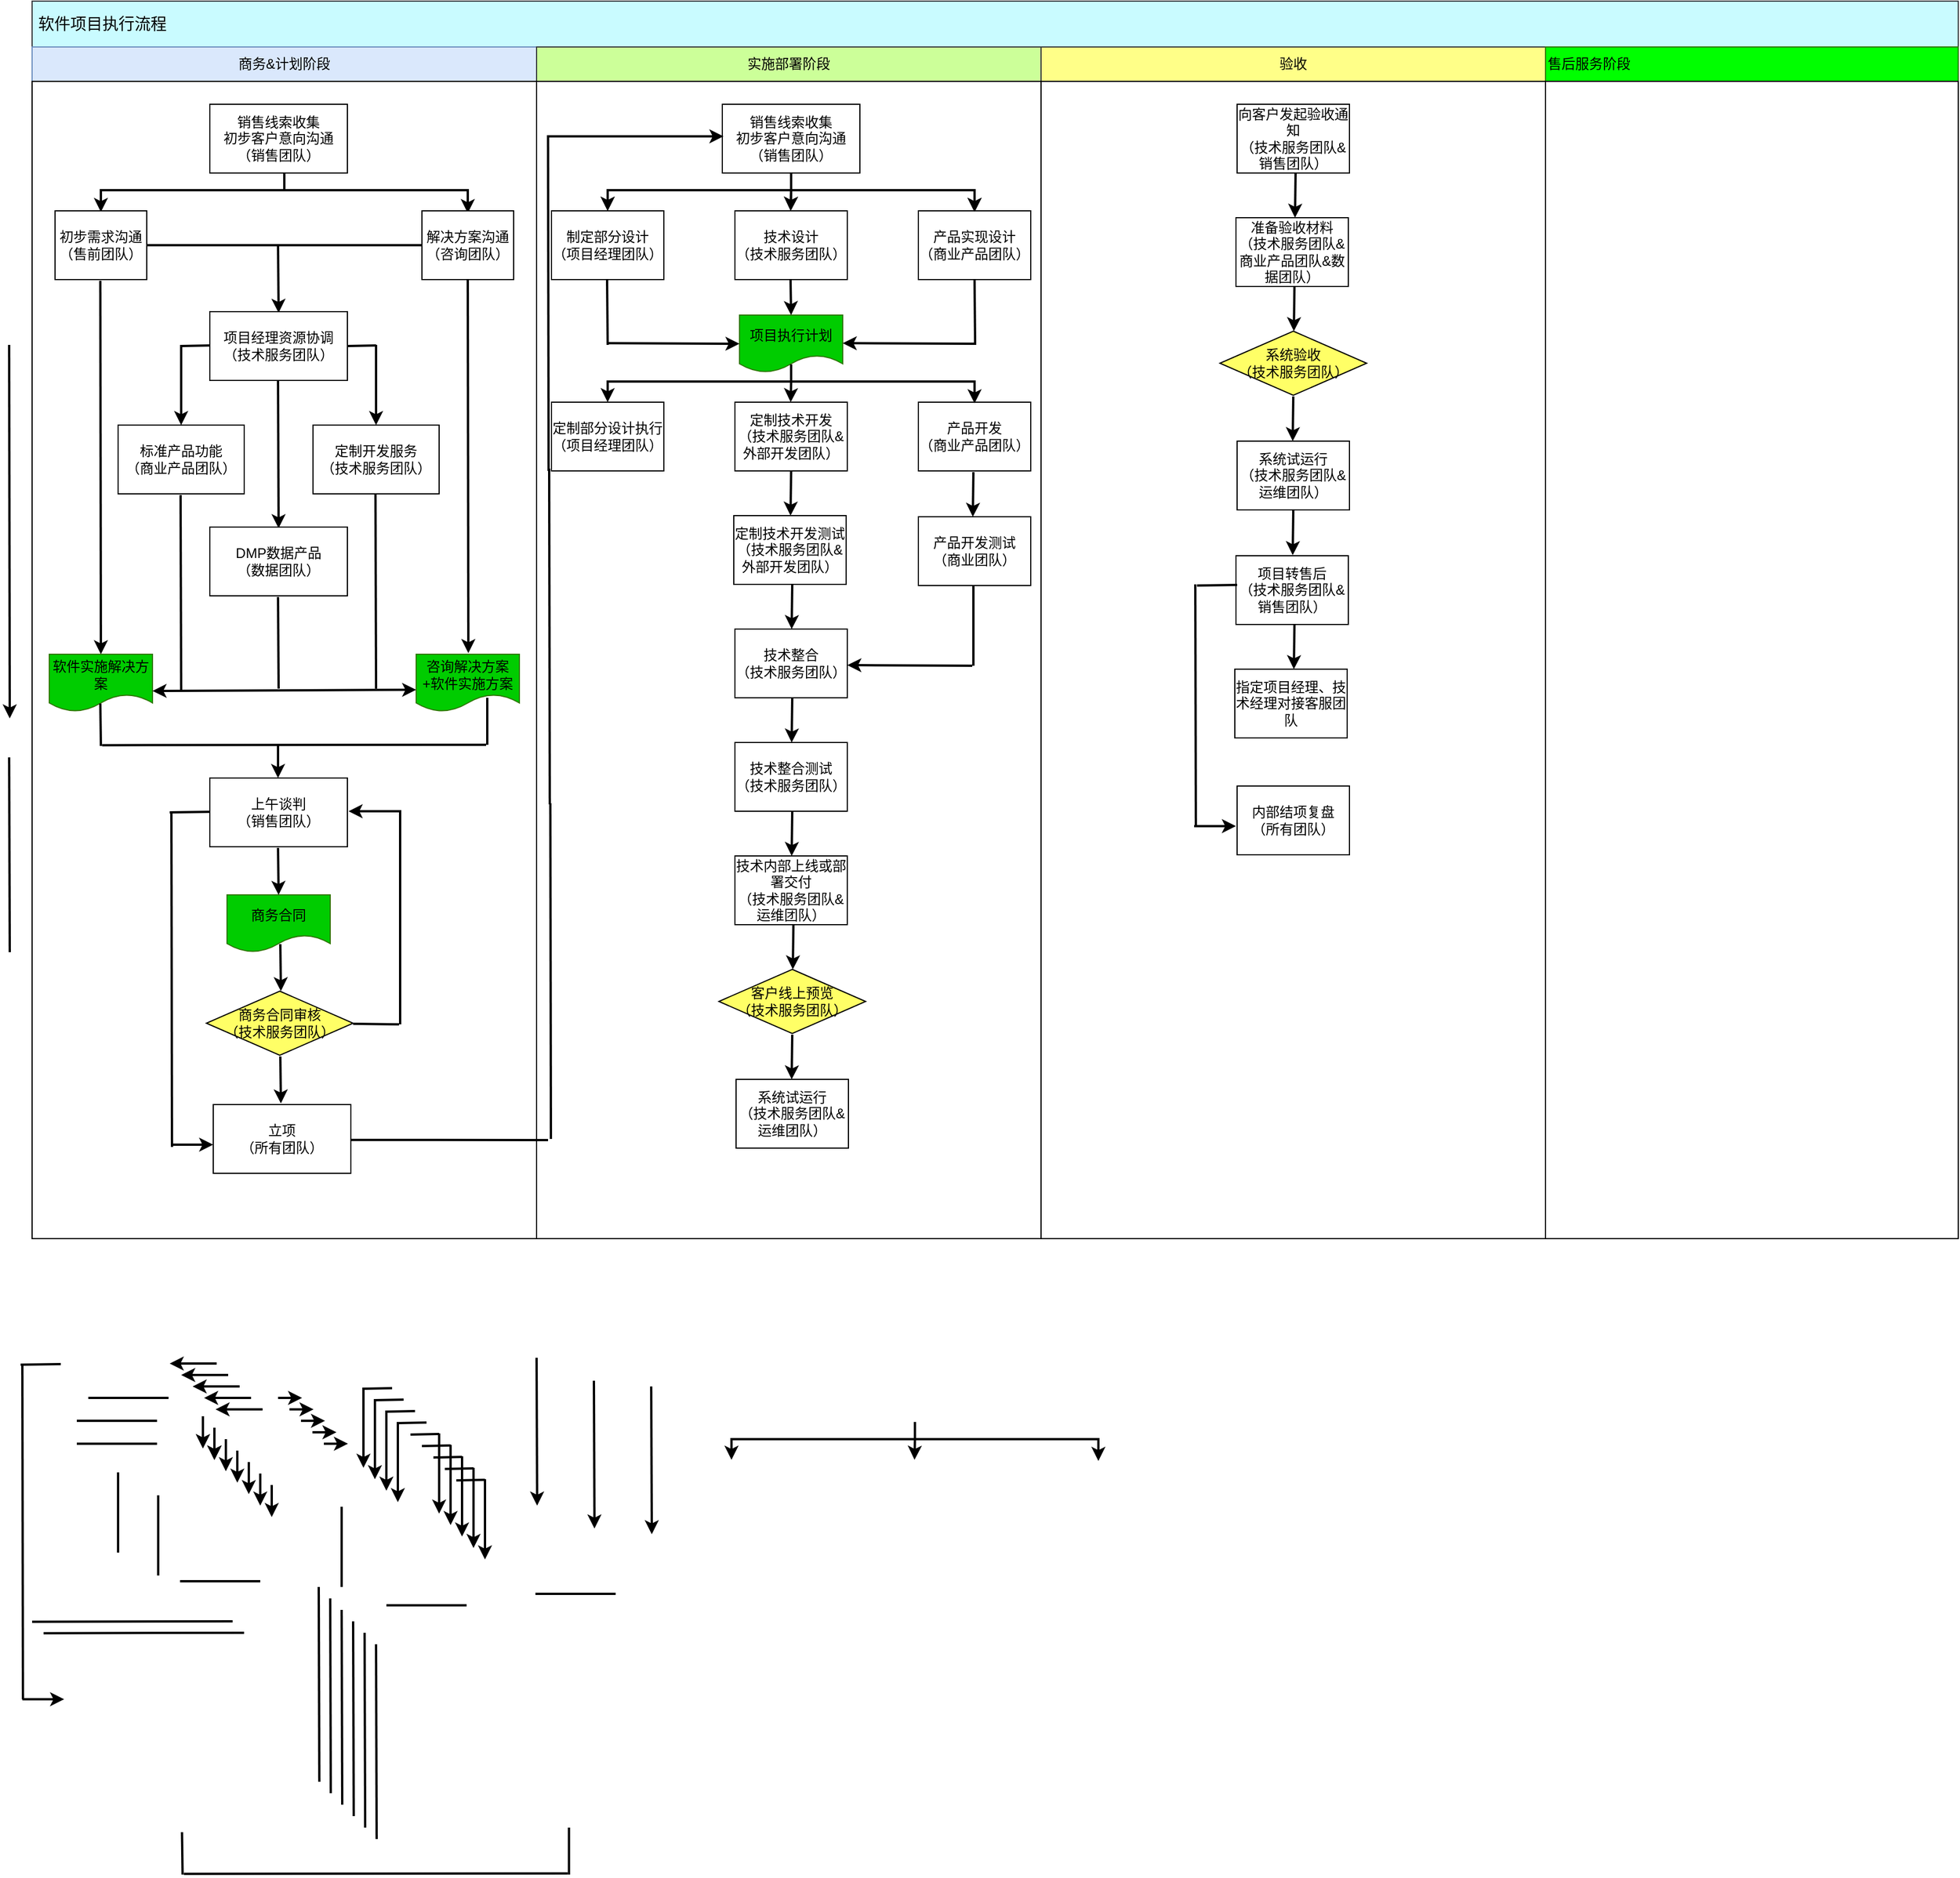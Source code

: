 <mxfile version="13.10.1" type="github">
  <diagram id="prtHgNgQTEPvFCAcTncT" name="Page-1">
    <mxGraphModel dx="767" dy="689" grid="1" gridSize="10" guides="1" tooltips="1" connect="1" arrows="1" fold="1" page="1" pageScale="1" pageWidth="827" pageHeight="1169" math="0" shadow="0">
      <root>
        <mxCell id="0" />
        <mxCell id="1" parent="0" />
        <mxCell id="oCY2eJbqUOLNiPiCaD8f-7" value="&amp;nbsp;&lt;font style=&quot;font-size: 14px&quot;&gt;软件项目执行流程&lt;/font&gt;" style="rounded=0;whiteSpace=wrap;html=1;strokeColor=#36393d;fillColor=#C9FBFF;align=left;" vertex="1" parent="1">
          <mxGeometry x="40" y="80" width="1680" height="40" as="geometry" />
        </mxCell>
        <mxCell id="oCY2eJbqUOLNiPiCaD8f-9" value="商务&amp;amp;计划阶段" style="rounded=0;whiteSpace=wrap;html=1;fillColor=#dae8fc;align=center;strokeColor=#6c8ebf;" vertex="1" parent="1">
          <mxGeometry x="40" y="120" width="440" height="30" as="geometry" />
        </mxCell>
        <mxCell id="oCY2eJbqUOLNiPiCaD8f-10" value="实施部署阶段" style="rounded=0;whiteSpace=wrap;html=1;align=center;strokeColor=#36393d;fillColor=#CCFF99;" vertex="1" parent="1">
          <mxGeometry x="480" y="120" width="440" height="30" as="geometry" />
        </mxCell>
        <mxCell id="oCY2eJbqUOLNiPiCaD8f-11" value="验收" style="rounded=0;whiteSpace=wrap;html=1;fillColor=#ffff88;align=center;strokeColor=#36393d;" vertex="1" parent="1">
          <mxGeometry x="920" y="120" width="440" height="30" as="geometry" />
        </mxCell>
        <mxCell id="oCY2eJbqUOLNiPiCaD8f-13" value="&lt;font color=&quot;#000000&quot;&gt;售后服务阶段&lt;/font&gt;" style="rounded=0;whiteSpace=wrap;html=1;align=left;strokeColor=#2D7600;fontColor=#ffffff;fillColor=#00FF00;" vertex="1" parent="1">
          <mxGeometry x="1360" y="120" width="360" height="30" as="geometry" />
        </mxCell>
        <mxCell id="oCY2eJbqUOLNiPiCaD8f-14" value="" style="rounded=0;whiteSpace=wrap;html=1;align=left;fillColor=#FFFFFF;" vertex="1" parent="1">
          <mxGeometry x="40" y="150" width="440" height="1010" as="geometry" />
        </mxCell>
        <mxCell id="oCY2eJbqUOLNiPiCaD8f-15" value="" style="rounded=0;whiteSpace=wrap;html=1;fillColor=#FFFFFF;align=left;" vertex="1" parent="1">
          <mxGeometry x="480" y="150" width="440" height="1010" as="geometry" />
        </mxCell>
        <mxCell id="oCY2eJbqUOLNiPiCaD8f-16" value="" style="rounded=0;whiteSpace=wrap;html=1;fillColor=#FFFFFF;align=left;" vertex="1" parent="1">
          <mxGeometry x="920" y="150" width="440" height="1010" as="geometry" />
        </mxCell>
        <mxCell id="oCY2eJbqUOLNiPiCaD8f-17" value="" style="rounded=0;whiteSpace=wrap;html=1;fillColor=#FFFFFF;align=left;" vertex="1" parent="1">
          <mxGeometry x="1360" y="150" width="360" height="1010" as="geometry" />
        </mxCell>
        <mxCell id="oCY2eJbqUOLNiPiCaD8f-18" value="销售线索收集&lt;br&gt;初步客户意向沟通&lt;br&gt;（销售团队）" style="rounded=0;whiteSpace=wrap;html=1;fillColor=#FFFFFF;align=center;" vertex="1" parent="1">
          <mxGeometry x="195" y="170" width="120" height="60" as="geometry" />
        </mxCell>
        <mxCell id="oCY2eJbqUOLNiPiCaD8f-21" value="" style="strokeWidth=2;html=1;shape=mxgraph.flowchart.annotation_2;align=left;labelPosition=right;pointerEvents=1;fillColor=#FFFFFF;direction=south;" vertex="1" parent="1">
          <mxGeometry x="100" y="230" width="320" height="30" as="geometry" />
        </mxCell>
        <mxCell id="oCY2eJbqUOLNiPiCaD8f-27" value="" style="endArrow=classic;html=1;endSize=6;strokeWidth=2;" edge="1" parent="1">
          <mxGeometry width="50" height="50" relative="1" as="geometry">
            <mxPoint x="100" y="244" as="sourcePoint" />
            <mxPoint x="100" y="264" as="targetPoint" />
          </mxGeometry>
        </mxCell>
        <mxCell id="oCY2eJbqUOLNiPiCaD8f-29" value="" style="endArrow=classic;html=1;endSize=6;strokeWidth=2;" edge="1" parent="1">
          <mxGeometry width="50" height="50" relative="1" as="geometry">
            <mxPoint x="420" y="246" as="sourcePoint" />
            <mxPoint x="420" y="265" as="targetPoint" />
          </mxGeometry>
        </mxCell>
        <mxCell id="oCY2eJbqUOLNiPiCaD8f-30" value="" style="endArrow=classic;html=1;endSize=6;strokeWidth=2;" edge="1" parent="1">
          <mxGeometry width="50" height="50" relative="1" as="geometry">
            <mxPoint x="254.5" y="292" as="sourcePoint" />
            <mxPoint x="255" y="352" as="targetPoint" />
          </mxGeometry>
        </mxCell>
        <mxCell id="oCY2eJbqUOLNiPiCaD8f-31" value="" style="endArrow=classic;html=1;endSize=6;strokeWidth=2;" edge="1" parent="1">
          <mxGeometry width="50" height="50" relative="1" as="geometry">
            <mxPoint x="189" y="1315" as="sourcePoint" />
            <mxPoint x="189" y="1343" as="targetPoint" />
          </mxGeometry>
        </mxCell>
        <mxCell id="oCY2eJbqUOLNiPiCaD8f-32" value="" style="endArrow=classic;html=1;endSize=6;strokeWidth=2;" edge="1" parent="1">
          <mxGeometry width="50" height="50" relative="1" as="geometry">
            <mxPoint x="199" y="1335" as="sourcePoint" />
            <mxPoint x="199" y="1353" as="targetPoint" />
          </mxGeometry>
        </mxCell>
        <mxCell id="oCY2eJbqUOLNiPiCaD8f-33" value="初步需求沟通&lt;br&gt;（售前团队）" style="rounded=0;whiteSpace=wrap;html=1;fillColor=#FFFFFF;align=center;" vertex="1" parent="1">
          <mxGeometry x="60" y="263" width="80" height="60" as="geometry" />
        </mxCell>
        <mxCell id="oCY2eJbqUOLNiPiCaD8f-39" value="解决方案沟通&lt;br&gt;（咨询团队）" style="rounded=0;whiteSpace=wrap;html=1;fillColor=#FFFFFF;align=center;" vertex="1" parent="1">
          <mxGeometry x="380" y="263" width="80" height="60" as="geometry" />
        </mxCell>
        <mxCell id="oCY2eJbqUOLNiPiCaD8f-41" value="" style="endArrow=none;html=1;strokeWidth=2;entryX=0;entryY=0.5;entryDx=0;entryDy=0;exitX=1;exitY=0.5;exitDx=0;exitDy=0;" edge="1" parent="1" source="oCY2eJbqUOLNiPiCaD8f-33" target="oCY2eJbqUOLNiPiCaD8f-39">
          <mxGeometry width="50" height="50" relative="1" as="geometry">
            <mxPoint x="180" y="290" as="sourcePoint" />
            <mxPoint x="237.98" y="291.01" as="targetPoint" />
          </mxGeometry>
        </mxCell>
        <mxCell id="oCY2eJbqUOLNiPiCaD8f-42" value="" style="endArrow=classic;html=1;endSize=6;strokeWidth=2;" edge="1" parent="1">
          <mxGeometry width="50" height="50" relative="1" as="geometry">
            <mxPoint x="189" y="1315" as="sourcePoint" />
            <mxPoint x="189" y="1343" as="targetPoint" />
          </mxGeometry>
        </mxCell>
        <mxCell id="oCY2eJbqUOLNiPiCaD8f-43" value="" style="endArrow=classic;html=1;endSize=6;strokeWidth=2;" edge="1" parent="1">
          <mxGeometry width="50" height="50" relative="1" as="geometry">
            <mxPoint x="170" y="380" as="sourcePoint" />
            <mxPoint x="170" y="450" as="targetPoint" />
          </mxGeometry>
        </mxCell>
        <mxCell id="oCY2eJbqUOLNiPiCaD8f-44" value="项目经理资源协调&lt;br&gt;（技术服务团队）" style="rounded=0;whiteSpace=wrap;html=1;fillColor=#FFFFFF;align=center;" vertex="1" parent="1">
          <mxGeometry x="195" y="351" width="120" height="60" as="geometry" />
        </mxCell>
        <mxCell id="oCY2eJbqUOLNiPiCaD8f-46" value="" style="endArrow=classic;html=1;endSize=6;strokeWidth=2;" edge="1" parent="1">
          <mxGeometry width="50" height="50" relative="1" as="geometry">
            <mxPoint x="199" y="1325" as="sourcePoint" />
            <mxPoint x="199" y="1353" as="targetPoint" />
          </mxGeometry>
        </mxCell>
        <mxCell id="oCY2eJbqUOLNiPiCaD8f-47" value="" style="endArrow=classic;html=1;endSize=6;strokeWidth=2;" edge="1" parent="1">
          <mxGeometry width="50" height="50" relative="1" as="geometry">
            <mxPoint x="209" y="1335" as="sourcePoint" />
            <mxPoint x="209" y="1363" as="targetPoint" />
          </mxGeometry>
        </mxCell>
        <mxCell id="oCY2eJbqUOLNiPiCaD8f-48" value="" style="endArrow=classic;html=1;endSize=6;strokeWidth=2;" edge="1" parent="1">
          <mxGeometry width="50" height="50" relative="1" as="geometry">
            <mxPoint x="219" y="1345" as="sourcePoint" />
            <mxPoint x="219" y="1373" as="targetPoint" />
          </mxGeometry>
        </mxCell>
        <mxCell id="oCY2eJbqUOLNiPiCaD8f-49" value="" style="endArrow=classic;html=1;endSize=6;strokeWidth=2;" edge="1" parent="1">
          <mxGeometry width="50" height="50" relative="1" as="geometry">
            <mxPoint x="229" y="1355" as="sourcePoint" />
            <mxPoint x="229" y="1383" as="targetPoint" />
          </mxGeometry>
        </mxCell>
        <mxCell id="oCY2eJbqUOLNiPiCaD8f-50" value="" style="endArrow=classic;html=1;endSize=6;strokeWidth=2;" edge="1" parent="1">
          <mxGeometry width="50" height="50" relative="1" as="geometry">
            <mxPoint x="239" y="1365" as="sourcePoint" />
            <mxPoint x="239" y="1393" as="targetPoint" />
          </mxGeometry>
        </mxCell>
        <mxCell id="oCY2eJbqUOLNiPiCaD8f-51" value="" style="endArrow=classic;html=1;endSize=6;strokeWidth=2;" edge="1" parent="1">
          <mxGeometry width="50" height="50" relative="1" as="geometry">
            <mxPoint x="249" y="1375" as="sourcePoint" />
            <mxPoint x="249" y="1403" as="targetPoint" />
          </mxGeometry>
        </mxCell>
        <mxCell id="oCY2eJbqUOLNiPiCaD8f-53" value="" style="endArrow=none;html=1;strokeWidth=2;" edge="1" parent="1">
          <mxGeometry width="50" height="50" relative="1" as="geometry">
            <mxPoint x="170" y="381" as="sourcePoint" />
            <mxPoint x="195" y="380.5" as="targetPoint" />
          </mxGeometry>
        </mxCell>
        <mxCell id="oCY2eJbqUOLNiPiCaD8f-54" value="" style="endArrow=none;html=1;strokeWidth=2;" edge="1" parent="1">
          <mxGeometry width="50" height="50" relative="1" as="geometry">
            <mxPoint x="79" y="1319" as="sourcePoint" />
            <mxPoint x="149" y="1319" as="targetPoint" />
          </mxGeometry>
        </mxCell>
        <mxCell id="oCY2eJbqUOLNiPiCaD8f-56" value="" style="endArrow=none;html=1;strokeWidth=2;" edge="1" parent="1">
          <mxGeometry width="50" height="50" relative="1" as="geometry">
            <mxPoint x="479" y="1470" as="sourcePoint" />
            <mxPoint x="549" y="1470" as="targetPoint" />
          </mxGeometry>
        </mxCell>
        <mxCell id="oCY2eJbqUOLNiPiCaD8f-57" value="" style="endArrow=none;html=1;strokeWidth=2;" edge="1" parent="1">
          <mxGeometry width="50" height="50" relative="1" as="geometry">
            <mxPoint x="349" y="1480" as="sourcePoint" />
            <mxPoint x="419" y="1480" as="targetPoint" />
          </mxGeometry>
        </mxCell>
        <mxCell id="oCY2eJbqUOLNiPiCaD8f-58" value="" style="endArrow=none;html=1;strokeWidth=2;" edge="1" parent="1">
          <mxGeometry width="50" height="50" relative="1" as="geometry">
            <mxPoint x="169" y="1459" as="sourcePoint" />
            <mxPoint x="239" y="1459" as="targetPoint" />
          </mxGeometry>
        </mxCell>
        <mxCell id="oCY2eJbqUOLNiPiCaD8f-62" value="" style="endArrow=none;html=1;strokeWidth=2;" edge="1" parent="1">
          <mxGeometry width="50" height="50" relative="1" as="geometry">
            <mxPoint x="150" y="1454" as="sourcePoint" />
            <mxPoint x="150" y="1384" as="targetPoint" />
          </mxGeometry>
        </mxCell>
        <mxCell id="oCY2eJbqUOLNiPiCaD8f-63" value="" style="endArrow=none;html=1;strokeWidth=2;" edge="1" parent="1">
          <mxGeometry width="50" height="50" relative="1" as="geometry">
            <mxPoint x="79" y="1339" as="sourcePoint" />
            <mxPoint x="149" y="1339" as="targetPoint" />
          </mxGeometry>
        </mxCell>
        <mxCell id="oCY2eJbqUOLNiPiCaD8f-65" value="" style="endArrow=classic;html=1;endSize=6;strokeWidth=2;" edge="1" parent="1">
          <mxGeometry width="50" height="50" relative="1" as="geometry">
            <mxPoint x="199" y="1325" as="sourcePoint" />
            <mxPoint x="199" y="1353" as="targetPoint" />
          </mxGeometry>
        </mxCell>
        <mxCell id="oCY2eJbqUOLNiPiCaD8f-66" value="" style="endArrow=classic;html=1;endSize=6;strokeWidth=2;" edge="1" parent="1">
          <mxGeometry width="50" height="50" relative="1" as="geometry">
            <mxPoint x="329" y="1290" as="sourcePoint" />
            <mxPoint x="329" y="1360" as="targetPoint" />
          </mxGeometry>
        </mxCell>
        <mxCell id="oCY2eJbqUOLNiPiCaD8f-67" value="" style="endArrow=none;html=1;strokeWidth=2;" edge="1" parent="1">
          <mxGeometry width="50" height="50" relative="1" as="geometry">
            <mxPoint x="329" y="1291" as="sourcePoint" />
            <mxPoint x="354" y="1290.5" as="targetPoint" />
          </mxGeometry>
        </mxCell>
        <mxCell id="oCY2eJbqUOLNiPiCaD8f-76" value="" style="endArrow=classic;html=1;endSize=6;strokeWidth=2;" edge="1" parent="1">
          <mxGeometry width="50" height="50" relative="1" as="geometry">
            <mxPoint x="339" y="1300" as="sourcePoint" />
            <mxPoint x="339" y="1370" as="targetPoint" />
          </mxGeometry>
        </mxCell>
        <mxCell id="oCY2eJbqUOLNiPiCaD8f-77" value="" style="endArrow=none;html=1;strokeWidth=2;" edge="1" parent="1">
          <mxGeometry width="50" height="50" relative="1" as="geometry">
            <mxPoint x="339" y="1301" as="sourcePoint" />
            <mxPoint x="364" y="1300.5" as="targetPoint" />
          </mxGeometry>
        </mxCell>
        <mxCell id="oCY2eJbqUOLNiPiCaD8f-78" value="" style="endArrow=classic;html=1;endSize=6;strokeWidth=2;" edge="1" parent="1">
          <mxGeometry width="50" height="50" relative="1" as="geometry">
            <mxPoint x="349" y="1310" as="sourcePoint" />
            <mxPoint x="349" y="1380" as="targetPoint" />
          </mxGeometry>
        </mxCell>
        <mxCell id="oCY2eJbqUOLNiPiCaD8f-79" value="" style="endArrow=none;html=1;strokeWidth=2;" edge="1" parent="1">
          <mxGeometry width="50" height="50" relative="1" as="geometry">
            <mxPoint x="349" y="1311" as="sourcePoint" />
            <mxPoint x="374" y="1310.5" as="targetPoint" />
          </mxGeometry>
        </mxCell>
        <mxCell id="oCY2eJbqUOLNiPiCaD8f-80" value="" style="endArrow=classic;html=1;endSize=6;strokeWidth=2;" edge="1" parent="1">
          <mxGeometry width="50" height="50" relative="1" as="geometry">
            <mxPoint x="359" y="1320" as="sourcePoint" />
            <mxPoint x="359" y="1390" as="targetPoint" />
          </mxGeometry>
        </mxCell>
        <mxCell id="oCY2eJbqUOLNiPiCaD8f-81" value="" style="endArrow=none;html=1;strokeWidth=2;" edge="1" parent="1">
          <mxGeometry width="50" height="50" relative="1" as="geometry">
            <mxPoint x="359" y="1321" as="sourcePoint" />
            <mxPoint x="384" y="1320.5" as="targetPoint" />
          </mxGeometry>
        </mxCell>
        <mxCell id="oCY2eJbqUOLNiPiCaD8f-82" value="" style="endArrow=classic;html=1;endSize=6;strokeWidth=2;" edge="1" parent="1">
          <mxGeometry width="50" height="50" relative="1" as="geometry">
            <mxPoint x="395" y="1330" as="sourcePoint" />
            <mxPoint x="395" y="1400" as="targetPoint" />
          </mxGeometry>
        </mxCell>
        <mxCell id="oCY2eJbqUOLNiPiCaD8f-83" value="" style="endArrow=none;html=1;strokeWidth=2;" edge="1" parent="1">
          <mxGeometry width="50" height="50" relative="1" as="geometry">
            <mxPoint x="370" y="1331" as="sourcePoint" />
            <mxPoint x="395" y="1330.5" as="targetPoint" />
          </mxGeometry>
        </mxCell>
        <mxCell id="oCY2eJbqUOLNiPiCaD8f-84" value="" style="endArrow=classic;html=1;endSize=6;strokeWidth=2;" edge="1" parent="1">
          <mxGeometry width="50" height="50" relative="1" as="geometry">
            <mxPoint x="405" y="1340" as="sourcePoint" />
            <mxPoint x="405" y="1410" as="targetPoint" />
          </mxGeometry>
        </mxCell>
        <mxCell id="oCY2eJbqUOLNiPiCaD8f-85" value="" style="endArrow=none;html=1;strokeWidth=2;" edge="1" parent="1">
          <mxGeometry width="50" height="50" relative="1" as="geometry">
            <mxPoint x="380" y="1341" as="sourcePoint" />
            <mxPoint x="405" y="1340.5" as="targetPoint" />
          </mxGeometry>
        </mxCell>
        <mxCell id="oCY2eJbqUOLNiPiCaD8f-86" value="" style="endArrow=classic;html=1;endSize=6;strokeWidth=2;" edge="1" parent="1">
          <mxGeometry width="50" height="50" relative="1" as="geometry">
            <mxPoint x="415" y="1350" as="sourcePoint" />
            <mxPoint x="415" y="1420" as="targetPoint" />
          </mxGeometry>
        </mxCell>
        <mxCell id="oCY2eJbqUOLNiPiCaD8f-87" value="" style="endArrow=none;html=1;strokeWidth=2;" edge="1" parent="1">
          <mxGeometry width="50" height="50" relative="1" as="geometry">
            <mxPoint x="390" y="1351" as="sourcePoint" />
            <mxPoint x="415" y="1350.5" as="targetPoint" />
          </mxGeometry>
        </mxCell>
        <mxCell id="oCY2eJbqUOLNiPiCaD8f-88" value="" style="endArrow=classic;html=1;endSize=6;strokeWidth=2;" edge="1" parent="1">
          <mxGeometry width="50" height="50" relative="1" as="geometry">
            <mxPoint x="425" y="1360" as="sourcePoint" />
            <mxPoint x="425" y="1430" as="targetPoint" />
          </mxGeometry>
        </mxCell>
        <mxCell id="oCY2eJbqUOLNiPiCaD8f-89" value="" style="endArrow=none;html=1;strokeWidth=2;" edge="1" parent="1">
          <mxGeometry width="50" height="50" relative="1" as="geometry">
            <mxPoint x="400" y="1361" as="sourcePoint" />
            <mxPoint x="425" y="1360.5" as="targetPoint" />
          </mxGeometry>
        </mxCell>
        <mxCell id="oCY2eJbqUOLNiPiCaD8f-90" value="" style="endArrow=classic;html=1;endSize=6;strokeWidth=2;" edge="1" parent="1">
          <mxGeometry width="50" height="50" relative="1" as="geometry">
            <mxPoint x="435" y="1370" as="sourcePoint" />
            <mxPoint x="435" y="1440" as="targetPoint" />
          </mxGeometry>
        </mxCell>
        <mxCell id="oCY2eJbqUOLNiPiCaD8f-91" value="" style="endArrow=none;html=1;strokeWidth=2;" edge="1" parent="1">
          <mxGeometry width="50" height="50" relative="1" as="geometry">
            <mxPoint x="410" y="1371" as="sourcePoint" />
            <mxPoint x="435" y="1370.5" as="targetPoint" />
          </mxGeometry>
        </mxCell>
        <mxCell id="oCY2eJbqUOLNiPiCaD8f-92" value="" style="endArrow=classic;html=1;endSize=6;strokeWidth=2;" edge="1" parent="1">
          <mxGeometry width="50" height="50" relative="1" as="geometry">
            <mxPoint x="340" y="380" as="sourcePoint" />
            <mxPoint x="340" y="450" as="targetPoint" />
          </mxGeometry>
        </mxCell>
        <mxCell id="oCY2eJbqUOLNiPiCaD8f-93" value="" style="endArrow=none;html=1;strokeWidth=2;" edge="1" parent="1">
          <mxGeometry width="50" height="50" relative="1" as="geometry">
            <mxPoint x="315" y="381" as="sourcePoint" />
            <mxPoint x="340" y="380.5" as="targetPoint" />
          </mxGeometry>
        </mxCell>
        <mxCell id="oCY2eJbqUOLNiPiCaD8f-94" value="标准产品功能&lt;br&gt;（商业产品团队）" style="rounded=0;whiteSpace=wrap;html=1;fillColor=#FFFFFF;align=center;" vertex="1" parent="1">
          <mxGeometry x="115" y="450" width="110" height="60" as="geometry" />
        </mxCell>
        <mxCell id="oCY2eJbqUOLNiPiCaD8f-95" value="定制开发服务&lt;br&gt;（技术服务团队）" style="rounded=0;whiteSpace=wrap;html=1;fillColor=#FFFFFF;align=center;" vertex="1" parent="1">
          <mxGeometry x="285" y="450" width="110" height="60" as="geometry" />
        </mxCell>
        <mxCell id="oCY2eJbqUOLNiPiCaD8f-96" value="" style="endArrow=classic;html=1;endSize=6;strokeWidth=2;" edge="1" parent="1">
          <mxGeometry width="50" height="50" relative="1" as="geometry">
            <mxPoint x="254.5" y="411" as="sourcePoint" />
            <mxPoint x="255" y="540" as="targetPoint" />
          </mxGeometry>
        </mxCell>
        <mxCell id="oCY2eJbqUOLNiPiCaD8f-97" value="DMP数据产品&lt;br&gt;（数据团队）" style="rounded=0;whiteSpace=wrap;html=1;fillColor=#FFFFFF;align=center;" vertex="1" parent="1">
          <mxGeometry x="195" y="539" width="120" height="60" as="geometry" />
        </mxCell>
        <mxCell id="oCY2eJbqUOLNiPiCaD8f-98" value="" style="endArrow=classic;html=1;endSize=6;strokeWidth=2;" edge="1" parent="1">
          <mxGeometry width="50" height="50" relative="1" as="geometry">
            <mxPoint x="480" y="1264" as="sourcePoint" />
            <mxPoint x="480.5" y="1393" as="targetPoint" />
          </mxGeometry>
        </mxCell>
        <mxCell id="oCY2eJbqUOLNiPiCaD8f-99" value="" style="endArrow=classic;html=1;endSize=6;strokeWidth=2;" edge="1" parent="1">
          <mxGeometry width="50" height="50" relative="1" as="geometry">
            <mxPoint x="99.5" y="324" as="sourcePoint" />
            <mxPoint x="100" y="650" as="targetPoint" />
          </mxGeometry>
        </mxCell>
        <mxCell id="oCY2eJbqUOLNiPiCaD8f-100" value="" style="endArrow=classic;html=1;endSize=6;strokeWidth=2;" edge="1" parent="1">
          <mxGeometry width="50" height="50" relative="1" as="geometry">
            <mxPoint x="580" y="1289" as="sourcePoint" />
            <mxPoint x="580.5" y="1418" as="targetPoint" />
          </mxGeometry>
        </mxCell>
        <mxCell id="oCY2eJbqUOLNiPiCaD8f-101" value="" style="endArrow=classic;html=1;endSize=6;strokeWidth=2;" edge="1" parent="1">
          <mxGeometry width="50" height="50" relative="1" as="geometry">
            <mxPoint x="530" y="1284" as="sourcePoint" />
            <mxPoint x="530.5" y="1413" as="targetPoint" />
          </mxGeometry>
        </mxCell>
        <mxCell id="oCY2eJbqUOLNiPiCaD8f-102" value="" style="endArrow=classic;html=1;endSize=6;strokeWidth=2;" edge="1" parent="1">
          <mxGeometry width="50" height="50" relative="1" as="geometry">
            <mxPoint x="420" y="323" as="sourcePoint" />
            <mxPoint x="420.5" y="649" as="targetPoint" />
          </mxGeometry>
        </mxCell>
        <mxCell id="oCY2eJbqUOLNiPiCaD8f-103" value="" style="endArrow=classic;html=1;endSize=6;strokeWidth=2;" edge="1" parent="1">
          <mxGeometry width="50" height="50" relative="1" as="geometry">
            <mxPoint x="20" y="380" as="sourcePoint" />
            <mxPoint x="20.5" y="706" as="targetPoint" />
          </mxGeometry>
        </mxCell>
        <mxCell id="oCY2eJbqUOLNiPiCaD8f-104" value="" style="endArrow=none;html=1;strokeWidth=2;" edge="1" parent="1">
          <mxGeometry width="50" height="50" relative="1" as="geometry">
            <mxPoint x="89" y="1299" as="sourcePoint" />
            <mxPoint x="159" y="1299" as="targetPoint" />
          </mxGeometry>
        </mxCell>
        <mxCell id="oCY2eJbqUOLNiPiCaD8f-105" value="" style="endArrow=none;html=1;strokeWidth=2;" edge="1" parent="1">
          <mxGeometry width="50" height="50" relative="1" as="geometry">
            <mxPoint x="115" y="1434" as="sourcePoint" />
            <mxPoint x="115" y="1364" as="targetPoint" />
          </mxGeometry>
        </mxCell>
        <mxCell id="oCY2eJbqUOLNiPiCaD8f-106" value="" style="endArrow=none;html=1;strokeWidth=2;" edge="1" parent="1">
          <mxGeometry width="50" height="50" relative="1" as="geometry">
            <mxPoint x="170" y="681" as="sourcePoint" />
            <mxPoint x="169.5" y="511" as="targetPoint" />
          </mxGeometry>
        </mxCell>
        <mxCell id="oCY2eJbqUOLNiPiCaD8f-107" value="" style="endArrow=none;html=1;strokeWidth=2;" edge="1" parent="1">
          <mxGeometry width="50" height="50" relative="1" as="geometry">
            <mxPoint x="310" y="1464" as="sourcePoint" />
            <mxPoint x="310" y="1394" as="targetPoint" />
          </mxGeometry>
        </mxCell>
        <mxCell id="oCY2eJbqUOLNiPiCaD8f-109" value="" style="endArrow=none;html=1;strokeWidth=2;" edge="1" parent="1">
          <mxGeometry width="50" height="50" relative="1" as="geometry">
            <mxPoint x="290.5" y="1634" as="sourcePoint" />
            <mxPoint x="290" y="1464" as="targetPoint" />
          </mxGeometry>
        </mxCell>
        <mxCell id="oCY2eJbqUOLNiPiCaD8f-110" value="" style="endArrow=none;html=1;strokeWidth=2;" edge="1" parent="1">
          <mxGeometry width="50" height="50" relative="1" as="geometry">
            <mxPoint x="340" y="680" as="sourcePoint" />
            <mxPoint x="339.5" y="510" as="targetPoint" />
          </mxGeometry>
        </mxCell>
        <mxCell id="oCY2eJbqUOLNiPiCaD8f-111" value="" style="endArrow=none;html=1;strokeWidth=2;" edge="1" parent="1">
          <mxGeometry width="50" height="50" relative="1" as="geometry">
            <mxPoint x="20.5" y="910" as="sourcePoint" />
            <mxPoint x="20" y="740" as="targetPoint" />
          </mxGeometry>
        </mxCell>
        <mxCell id="oCY2eJbqUOLNiPiCaD8f-112" value="" style="endArrow=none;html=1;strokeWidth=2;" edge="1" parent="1">
          <mxGeometry width="50" height="50" relative="1" as="geometry">
            <mxPoint x="300.5" y="1644" as="sourcePoint" />
            <mxPoint x="300" y="1474" as="targetPoint" />
          </mxGeometry>
        </mxCell>
        <mxCell id="oCY2eJbqUOLNiPiCaD8f-113" value="" style="endArrow=none;html=1;strokeWidth=2;" edge="1" parent="1">
          <mxGeometry width="50" height="50" relative="1" as="geometry">
            <mxPoint x="310.5" y="1654" as="sourcePoint" />
            <mxPoint x="310" y="1484" as="targetPoint" />
          </mxGeometry>
        </mxCell>
        <mxCell id="oCY2eJbqUOLNiPiCaD8f-114" value="" style="endArrow=none;html=1;strokeWidth=2;" edge="1" parent="1">
          <mxGeometry width="50" height="50" relative="1" as="geometry">
            <mxPoint x="320.5" y="1664" as="sourcePoint" />
            <mxPoint x="320" y="1494" as="targetPoint" />
          </mxGeometry>
        </mxCell>
        <mxCell id="oCY2eJbqUOLNiPiCaD8f-115" value="" style="endArrow=none;html=1;strokeWidth=2;" edge="1" parent="1">
          <mxGeometry width="50" height="50" relative="1" as="geometry">
            <mxPoint x="330.5" y="1674" as="sourcePoint" />
            <mxPoint x="330" y="1504" as="targetPoint" />
          </mxGeometry>
        </mxCell>
        <mxCell id="oCY2eJbqUOLNiPiCaD8f-116" value="" style="endArrow=none;html=1;strokeWidth=2;" edge="1" parent="1">
          <mxGeometry width="50" height="50" relative="1" as="geometry">
            <mxPoint x="340.5" y="1684" as="sourcePoint" />
            <mxPoint x="340" y="1514" as="targetPoint" />
          </mxGeometry>
        </mxCell>
        <mxCell id="oCY2eJbqUOLNiPiCaD8f-117" value="" style="endArrow=none;html=1;strokeWidth=2;" edge="1" parent="1">
          <mxGeometry width="50" height="50" relative="1" as="geometry">
            <mxPoint x="255" y="680" as="sourcePoint" />
            <mxPoint x="254.5" y="600" as="targetPoint" />
          </mxGeometry>
        </mxCell>
        <mxCell id="oCY2eJbqUOLNiPiCaD8f-118" value="&lt;font color=&quot;#000000&quot;&gt;软件实施解决方案&lt;/font&gt;" style="shape=document;whiteSpace=wrap;html=1;boundedLbl=1;align=center;strokeColor=#2D7600;fontColor=#ffffff;fillColor=#00CC00;" vertex="1" parent="1">
          <mxGeometry x="55" y="650" width="90" height="50" as="geometry" />
        </mxCell>
        <mxCell id="oCY2eJbqUOLNiPiCaD8f-119" value="" style="endArrow=classic;startArrow=classic;html=1;strokeWidth=2;entryX=-0.011;entryY=0.64;entryDx=0;entryDy=0;entryPerimeter=0;" edge="1" parent="1">
          <mxGeometry width="50" height="50" relative="1" as="geometry">
            <mxPoint x="145" y="682" as="sourcePoint" />
            <mxPoint x="375.01" y="681" as="targetPoint" />
          </mxGeometry>
        </mxCell>
        <mxCell id="oCY2eJbqUOLNiPiCaD8f-120" value="&lt;font color=&quot;#000000&quot;&gt;咨询解决方案&lt;br&gt;+软件实施方案&lt;br&gt;&lt;/font&gt;" style="shape=document;whiteSpace=wrap;html=1;boundedLbl=1;align=center;strokeColor=#2D7600;fontColor=#ffffff;fillColor=#00CC00;" vertex="1" parent="1">
          <mxGeometry x="375" y="650" width="90" height="50" as="geometry" />
        </mxCell>
        <mxCell id="oCY2eJbqUOLNiPiCaD8f-123" value="" style="endArrow=none;html=1;strokeWidth=2;exitX=0.023;exitY=0.671;exitDx=0;exitDy=0;exitPerimeter=0;" edge="1" parent="1">
          <mxGeometry width="50" height="50" relative="1" as="geometry">
            <mxPoint x="101.12" y="729.35" as="sourcePoint" />
            <mxPoint x="436" y="729" as="targetPoint" />
          </mxGeometry>
        </mxCell>
        <mxCell id="oCY2eJbqUOLNiPiCaD8f-124" value="" style="endArrow=none;html=1;strokeWidth=2;exitX=0.023;exitY=0.671;exitDx=0;exitDy=0;exitPerimeter=0;" edge="1" parent="1">
          <mxGeometry width="50" height="50" relative="1" as="geometry">
            <mxPoint x="40" y="1494.35" as="sourcePoint" />
            <mxPoint x="214.88" y="1494" as="targetPoint" />
          </mxGeometry>
        </mxCell>
        <mxCell id="oCY2eJbqUOLNiPiCaD8f-125" value="" style="endArrow=none;html=1;strokeWidth=2;" edge="1" parent="1">
          <mxGeometry width="50" height="50" relative="1" as="geometry">
            <mxPoint x="100" y="730" as="sourcePoint" />
            <mxPoint x="99.5" y="693" as="targetPoint" />
          </mxGeometry>
        </mxCell>
        <mxCell id="oCY2eJbqUOLNiPiCaD8f-126" value="" style="endArrow=none;html=1;strokeWidth=2;" edge="1" parent="1">
          <mxGeometry width="50" height="50" relative="1" as="geometry">
            <mxPoint x="437" y="729" as="sourcePoint" />
            <mxPoint x="437" y="688" as="targetPoint" />
          </mxGeometry>
        </mxCell>
        <mxCell id="oCY2eJbqUOLNiPiCaD8f-127" value="" style="endArrow=none;html=1;strokeWidth=2;exitX=0.023;exitY=0.671;exitDx=0;exitDy=0;exitPerimeter=0;" edge="1" parent="1">
          <mxGeometry width="50" height="50" relative="1" as="geometry">
            <mxPoint x="172.37" y="1714.35" as="sourcePoint" />
            <mxPoint x="507.25" y="1714" as="targetPoint" />
          </mxGeometry>
        </mxCell>
        <mxCell id="oCY2eJbqUOLNiPiCaD8f-128" value="" style="endArrow=none;html=1;strokeWidth=2;" edge="1" parent="1">
          <mxGeometry width="50" height="50" relative="1" as="geometry">
            <mxPoint x="171.25" y="1715" as="sourcePoint" />
            <mxPoint x="170.75" y="1678" as="targetPoint" />
          </mxGeometry>
        </mxCell>
        <mxCell id="oCY2eJbqUOLNiPiCaD8f-129" value="" style="endArrow=none;html=1;strokeWidth=2;" edge="1" parent="1">
          <mxGeometry width="50" height="50" relative="1" as="geometry">
            <mxPoint x="508.25" y="1715" as="sourcePoint" />
            <mxPoint x="508.25" y="1674" as="targetPoint" />
          </mxGeometry>
        </mxCell>
        <mxCell id="oCY2eJbqUOLNiPiCaD8f-132" value="" style="endArrow=classic;html=1;endSize=6;strokeWidth=2;" edge="1" parent="1">
          <mxGeometry width="50" height="50" relative="1" as="geometry">
            <mxPoint x="254.5" y="730" as="sourcePoint" />
            <mxPoint x="254.5" y="758" as="targetPoint" />
          </mxGeometry>
        </mxCell>
        <mxCell id="oCY2eJbqUOLNiPiCaD8f-133" value="上午谈判&lt;br&gt;（销售团队）" style="rounded=0;whiteSpace=wrap;html=1;fillColor=#FFFFFF;align=center;" vertex="1" parent="1">
          <mxGeometry x="195" y="758" width="120" height="60" as="geometry" />
        </mxCell>
        <mxCell id="oCY2eJbqUOLNiPiCaD8f-134" value="&lt;font color=&quot;#000000&quot;&gt;商务合同&lt;/font&gt;" style="shape=document;whiteSpace=wrap;html=1;boundedLbl=1;align=center;strokeColor=#2D7600;fontColor=#ffffff;fillColor=#00CC00;" vertex="1" parent="1">
          <mxGeometry x="210" y="860" width="90" height="50" as="geometry" />
        </mxCell>
        <mxCell id="oCY2eJbqUOLNiPiCaD8f-135" value="" style="endArrow=classic;html=1;endSize=6;strokeWidth=2;entryX=0.5;entryY=0;entryDx=0;entryDy=0;" edge="1" parent="1" target="oCY2eJbqUOLNiPiCaD8f-134">
          <mxGeometry width="50" height="50" relative="1" as="geometry">
            <mxPoint x="254.5" y="819" as="sourcePoint" />
            <mxPoint x="255" y="850" as="targetPoint" />
          </mxGeometry>
        </mxCell>
        <mxCell id="oCY2eJbqUOLNiPiCaD8f-137" value="商务合同审核&lt;br&gt;（技术服务团队）" style="rhombus;whiteSpace=wrap;html=1;align=center;fillColor=#FFFF66;" vertex="1" parent="1">
          <mxGeometry x="192" y="944" width="128" height="56" as="geometry" />
        </mxCell>
        <mxCell id="oCY2eJbqUOLNiPiCaD8f-138" value="" style="endArrow=classic;html=1;endSize=6;strokeWidth=2;entryX=0.5;entryY=0;entryDx=0;entryDy=0;" edge="1" parent="1">
          <mxGeometry width="50" height="50" relative="1" as="geometry">
            <mxPoint x="256.5" y="903" as="sourcePoint" />
            <mxPoint x="257" y="944" as="targetPoint" />
          </mxGeometry>
        </mxCell>
        <mxCell id="oCY2eJbqUOLNiPiCaD8f-139" value="立项&lt;br&gt;（所有团队）" style="rounded=0;whiteSpace=wrap;html=1;align=center;fillColor=#FFFFFF;" vertex="1" parent="1">
          <mxGeometry x="198" y="1043" width="120" height="60" as="geometry" />
        </mxCell>
        <mxCell id="oCY2eJbqUOLNiPiCaD8f-140" value="" style="endArrow=classic;html=1;endSize=6;strokeWidth=2;entryX=0.5;entryY=0;entryDx=0;entryDy=0;" edge="1" parent="1">
          <mxGeometry width="50" height="50" relative="1" as="geometry">
            <mxPoint x="256.5" y="1001" as="sourcePoint" />
            <mxPoint x="257" y="1042" as="targetPoint" />
          </mxGeometry>
        </mxCell>
        <mxCell id="oCY2eJbqUOLNiPiCaD8f-141" value="" style="endArrow=none;html=1;strokeWidth=2;" edge="1" parent="1">
          <mxGeometry width="50" height="50" relative="1" as="geometry">
            <mxPoint x="160" y="788" as="sourcePoint" />
            <mxPoint x="195" y="787.5" as="targetPoint" />
          </mxGeometry>
        </mxCell>
        <mxCell id="oCY2eJbqUOLNiPiCaD8f-142" value="" style="endArrow=none;html=1;strokeWidth=2;" edge="1" parent="1">
          <mxGeometry width="50" height="50" relative="1" as="geometry">
            <mxPoint x="162" y="1080" as="sourcePoint" />
            <mxPoint x="161.5" y="787" as="targetPoint" />
          </mxGeometry>
        </mxCell>
        <mxCell id="oCY2eJbqUOLNiPiCaD8f-143" value="" style="endArrow=classic;html=1;endSize=6;strokeWidth=2;entryX=-0.017;entryY=0.617;entryDx=0;entryDy=0;entryPerimeter=0;" edge="1" parent="1">
          <mxGeometry width="50" height="50" relative="1" as="geometry">
            <mxPoint x="161.5" y="1078" as="sourcePoint" />
            <mxPoint x="197.96" y="1078.02" as="targetPoint" />
          </mxGeometry>
        </mxCell>
        <mxCell id="oCY2eJbqUOLNiPiCaD8f-144" value="" style="endArrow=classic;html=1;endSize=6;strokeWidth=2;" edge="1" parent="1">
          <mxGeometry width="50" height="50" relative="1" as="geometry">
            <mxPoint x="360" y="787" as="sourcePoint" />
            <mxPoint x="316" y="787" as="targetPoint" />
          </mxGeometry>
        </mxCell>
        <mxCell id="oCY2eJbqUOLNiPiCaD8f-148" value="" style="endArrow=classic;html=1;endSize=6;strokeWidth=2;" edge="1" parent="1">
          <mxGeometry width="50" height="50" relative="1" as="geometry">
            <mxPoint x="254.5" y="1299" as="sourcePoint" />
            <mxPoint x="275.5" y="1299" as="targetPoint" />
          </mxGeometry>
        </mxCell>
        <mxCell id="oCY2eJbqUOLNiPiCaD8f-149" value="" style="endArrow=classic;html=1;endSize=6;strokeWidth=2;" edge="1" parent="1">
          <mxGeometry width="50" height="50" relative="1" as="geometry">
            <mxPoint x="264.5" y="1309" as="sourcePoint" />
            <mxPoint x="285.5" y="1309" as="targetPoint" />
          </mxGeometry>
        </mxCell>
        <mxCell id="oCY2eJbqUOLNiPiCaD8f-150" value="" style="endArrow=classic;html=1;endSize=6;strokeWidth=2;" edge="1" parent="1">
          <mxGeometry width="50" height="50" relative="1" as="geometry">
            <mxPoint x="274.5" y="1319" as="sourcePoint" />
            <mxPoint x="295.5" y="1319" as="targetPoint" />
          </mxGeometry>
        </mxCell>
        <mxCell id="oCY2eJbqUOLNiPiCaD8f-151" value="" style="endArrow=classic;html=1;endSize=6;strokeWidth=2;" edge="1" parent="1">
          <mxGeometry width="50" height="50" relative="1" as="geometry">
            <mxPoint x="284.5" y="1329" as="sourcePoint" />
            <mxPoint x="305.5" y="1329" as="targetPoint" />
          </mxGeometry>
        </mxCell>
        <mxCell id="oCY2eJbqUOLNiPiCaD8f-152" value="" style="endArrow=classic;html=1;endSize=6;strokeWidth=2;" edge="1" parent="1">
          <mxGeometry width="50" height="50" relative="1" as="geometry">
            <mxPoint x="294.5" y="1339" as="sourcePoint" />
            <mxPoint x="315.5" y="1339" as="targetPoint" />
          </mxGeometry>
        </mxCell>
        <mxCell id="oCY2eJbqUOLNiPiCaD8f-153" value="" style="endArrow=none;html=1;strokeWidth=2;" edge="1" parent="1">
          <mxGeometry width="50" height="50" relative="1" as="geometry">
            <mxPoint x="30" y="1270" as="sourcePoint" />
            <mxPoint x="65" y="1269.5" as="targetPoint" />
          </mxGeometry>
        </mxCell>
        <mxCell id="oCY2eJbqUOLNiPiCaD8f-154" value="" style="endArrow=none;html=1;strokeWidth=2;" edge="1" parent="1">
          <mxGeometry width="50" height="50" relative="1" as="geometry">
            <mxPoint x="32" y="1562" as="sourcePoint" />
            <mxPoint x="31.5" y="1269" as="targetPoint" />
          </mxGeometry>
        </mxCell>
        <mxCell id="oCY2eJbqUOLNiPiCaD8f-155" value="" style="endArrow=classic;html=1;endSize=6;strokeWidth=2;entryX=-0.017;entryY=0.617;entryDx=0;entryDy=0;entryPerimeter=0;" edge="1" parent="1">
          <mxGeometry width="50" height="50" relative="1" as="geometry">
            <mxPoint x="31.5" y="1562" as="sourcePoint" />
            <mxPoint x="67.96" y="1562.02" as="targetPoint" />
          </mxGeometry>
        </mxCell>
        <mxCell id="oCY2eJbqUOLNiPiCaD8f-156" value="" style="endArrow=none;html=1;strokeWidth=2;" edge="1" parent="1">
          <mxGeometry width="50" height="50" relative="1" as="geometry">
            <mxPoint x="320" y="972.5" as="sourcePoint" />
            <mxPoint x="360" y="973" as="targetPoint" />
          </mxGeometry>
        </mxCell>
        <mxCell id="oCY2eJbqUOLNiPiCaD8f-157" value="" style="endArrow=none;html=1;strokeWidth=2;" edge="1" parent="1">
          <mxGeometry width="50" height="50" relative="1" as="geometry">
            <mxPoint x="361" y="973" as="sourcePoint" />
            <mxPoint x="361" y="786" as="targetPoint" />
          </mxGeometry>
        </mxCell>
        <mxCell id="oCY2eJbqUOLNiPiCaD8f-158" value="" style="endArrow=classic;html=1;endSize=6;strokeWidth=2;" edge="1" parent="1">
          <mxGeometry width="50" height="50" relative="1" as="geometry">
            <mxPoint x="199" y="1325" as="sourcePoint" />
            <mxPoint x="199" y="1353" as="targetPoint" />
          </mxGeometry>
        </mxCell>
        <mxCell id="oCY2eJbqUOLNiPiCaD8f-159" value="" style="endArrow=classic;html=1;endSize=6;strokeWidth=2;" edge="1" parent="1">
          <mxGeometry width="50" height="50" relative="1" as="geometry">
            <mxPoint x="201" y="1269" as="sourcePoint" />
            <mxPoint x="160" y="1269" as="targetPoint" />
          </mxGeometry>
        </mxCell>
        <mxCell id="oCY2eJbqUOLNiPiCaD8f-161" value="" style="endArrow=classic;html=1;endSize=6;strokeWidth=2;" edge="1" parent="1">
          <mxGeometry width="50" height="50" relative="1" as="geometry">
            <mxPoint x="211" y="1279" as="sourcePoint" />
            <mxPoint x="170" y="1279" as="targetPoint" />
          </mxGeometry>
        </mxCell>
        <mxCell id="oCY2eJbqUOLNiPiCaD8f-162" value="" style="endArrow=classic;html=1;endSize=6;strokeWidth=2;" edge="1" parent="1">
          <mxGeometry width="50" height="50" relative="1" as="geometry">
            <mxPoint x="221" y="1289" as="sourcePoint" />
            <mxPoint x="180" y="1289" as="targetPoint" />
          </mxGeometry>
        </mxCell>
        <mxCell id="oCY2eJbqUOLNiPiCaD8f-163" value="" style="endArrow=classic;html=1;endSize=6;strokeWidth=2;" edge="1" parent="1">
          <mxGeometry width="50" height="50" relative="1" as="geometry">
            <mxPoint x="231" y="1299" as="sourcePoint" />
            <mxPoint x="190" y="1299" as="targetPoint" />
          </mxGeometry>
        </mxCell>
        <mxCell id="oCY2eJbqUOLNiPiCaD8f-164" value="" style="endArrow=classic;html=1;endSize=6;strokeWidth=2;" edge="1" parent="1">
          <mxGeometry width="50" height="50" relative="1" as="geometry">
            <mxPoint x="241" y="1309" as="sourcePoint" />
            <mxPoint x="200" y="1309" as="targetPoint" />
          </mxGeometry>
        </mxCell>
        <mxCell id="oCY2eJbqUOLNiPiCaD8f-166" value="销售线索收集&lt;br&gt;初步客户意向沟通&lt;br&gt;（销售团队）" style="rounded=0;whiteSpace=wrap;html=1;fillColor=#FFFFFF;align=center;" vertex="1" parent="1">
          <mxGeometry x="642" y="170" width="120" height="60" as="geometry" />
        </mxCell>
        <mxCell id="oCY2eJbqUOLNiPiCaD8f-167" value="" style="strokeWidth=2;html=1;shape=mxgraph.flowchart.annotation_2;align=left;labelPosition=right;pointerEvents=1;fillColor=#FFFFFF;direction=south;" vertex="1" parent="1">
          <mxGeometry x="542" y="230" width="320" height="30" as="geometry" />
        </mxCell>
        <mxCell id="oCY2eJbqUOLNiPiCaD8f-168" value="制定部分设计&lt;br&gt;（项目经理团队）" style="rounded=0;whiteSpace=wrap;html=1;fillColor=#FFFFFF;align=center;" vertex="1" parent="1">
          <mxGeometry x="493" y="263" width="98" height="60" as="geometry" />
        </mxCell>
        <mxCell id="oCY2eJbqUOLNiPiCaD8f-171" value="" style="endArrow=classic;html=1;endSize=6;strokeWidth=2;" edge="1" parent="1">
          <mxGeometry width="50" height="50" relative="1" as="geometry">
            <mxPoint x="542" y="250" as="sourcePoint" />
            <mxPoint x="542" y="263" as="targetPoint" />
          </mxGeometry>
        </mxCell>
        <mxCell id="oCY2eJbqUOLNiPiCaD8f-173" value="" style="endArrow=classic;html=1;endSize=6;strokeWidth=2;" edge="1" parent="1">
          <mxGeometry width="50" height="50" relative="1" as="geometry">
            <mxPoint x="862" y="251" as="sourcePoint" />
            <mxPoint x="862" y="264" as="targetPoint" />
          </mxGeometry>
        </mxCell>
        <mxCell id="oCY2eJbqUOLNiPiCaD8f-175" value="" style="endArrow=classic;html=1;endSize=6;strokeWidth=2;" edge="1" parent="1">
          <mxGeometry width="50" height="50" relative="1" as="geometry">
            <mxPoint x="702" y="245" as="sourcePoint" />
            <mxPoint x="701.64" y="263.01" as="targetPoint" />
            <Array as="points" />
          </mxGeometry>
        </mxCell>
        <mxCell id="oCY2eJbqUOLNiPiCaD8f-179" value="" style="strokeWidth=2;html=1;shape=mxgraph.flowchart.annotation_2;align=left;labelPosition=right;pointerEvents=1;fillColor=#FFFFFF;direction=south;" vertex="1" parent="1">
          <mxGeometry x="650" y="1320" width="320" height="30" as="geometry" />
        </mxCell>
        <mxCell id="oCY2eJbqUOLNiPiCaD8f-180" value="" style="endArrow=classic;html=1;endSize=6;strokeWidth=2;" edge="1" parent="1">
          <mxGeometry width="50" height="50" relative="1" as="geometry">
            <mxPoint x="650" y="1340" as="sourcePoint" />
            <mxPoint x="650" y="1353" as="targetPoint" />
          </mxGeometry>
        </mxCell>
        <mxCell id="oCY2eJbqUOLNiPiCaD8f-181" value="" style="endArrow=classic;html=1;endSize=6;strokeWidth=2;" edge="1" parent="1">
          <mxGeometry width="50" height="50" relative="1" as="geometry">
            <mxPoint x="970" y="1341" as="sourcePoint" />
            <mxPoint x="970" y="1354" as="targetPoint" />
          </mxGeometry>
        </mxCell>
        <mxCell id="oCY2eJbqUOLNiPiCaD8f-182" value="" style="endArrow=classic;html=1;endSize=6;strokeWidth=2;" edge="1" parent="1">
          <mxGeometry width="50" height="50" relative="1" as="geometry">
            <mxPoint x="810" y="1335" as="sourcePoint" />
            <mxPoint x="809.64" y="1353.01" as="targetPoint" />
            <Array as="points" />
          </mxGeometry>
        </mxCell>
        <mxCell id="oCY2eJbqUOLNiPiCaD8f-183" value="技术设计&lt;br&gt;（技术服务团队）" style="rounded=0;whiteSpace=wrap;html=1;fillColor=#FFFFFF;align=center;" vertex="1" parent="1">
          <mxGeometry x="653" y="263" width="98" height="60" as="geometry" />
        </mxCell>
        <mxCell id="oCY2eJbqUOLNiPiCaD8f-184" value="产品实现设计&lt;br&gt;（商业产品团队）" style="rounded=0;whiteSpace=wrap;html=1;fillColor=#FFFFFF;align=center;" vertex="1" parent="1">
          <mxGeometry x="813" y="263" width="98" height="60" as="geometry" />
        </mxCell>
        <mxCell id="oCY2eJbqUOLNiPiCaD8f-185" value="&lt;font color=&quot;#000000&quot;&gt;项目执行计划&lt;/font&gt;" style="shape=document;whiteSpace=wrap;html=1;boundedLbl=1;align=center;strokeColor=#2D7600;fontColor=#ffffff;fillColor=#00CC00;" vertex="1" parent="1">
          <mxGeometry x="657" y="354" width="90" height="50" as="geometry" />
        </mxCell>
        <mxCell id="oCY2eJbqUOLNiPiCaD8f-186" value="" style="endArrow=classic;html=1;endSize=6;strokeWidth=2;" edge="1" parent="1">
          <mxGeometry width="50" height="50" relative="1" as="geometry">
            <mxPoint x="701.5" y="323" as="sourcePoint" />
            <mxPoint x="702" y="354" as="targetPoint" />
          </mxGeometry>
        </mxCell>
        <mxCell id="oCY2eJbqUOLNiPiCaD8f-188" value="" style="endArrow=none;html=1;strokeWidth=2;" edge="1" parent="1">
          <mxGeometry width="50" height="50" relative="1" as="geometry">
            <mxPoint x="542" y="380" as="sourcePoint" />
            <mxPoint x="541.5" y="323" as="targetPoint" />
          </mxGeometry>
        </mxCell>
        <mxCell id="oCY2eJbqUOLNiPiCaD8f-189" value="" style="endArrow=classic;html=1;endSize=6;strokeWidth=2;entryX=0;entryY=0.5;entryDx=0;entryDy=0;exitX=0;exitY=0.5;exitDx=0;exitDy=0;" edge="1" parent="1" target="oCY2eJbqUOLNiPiCaD8f-185">
          <mxGeometry width="50" height="50" relative="1" as="geometry">
            <mxPoint x="542" y="378.5" as="sourcePoint" />
            <mxPoint x="650" y="379" as="targetPoint" />
          </mxGeometry>
        </mxCell>
        <mxCell id="oCY2eJbqUOLNiPiCaD8f-199" value="" style="endArrow=none;html=1;strokeWidth=2;" edge="1" parent="1">
          <mxGeometry width="50" height="50" relative="1" as="geometry">
            <mxPoint x="862" y="323" as="sourcePoint" />
            <mxPoint x="862.5" y="380" as="targetPoint" />
          </mxGeometry>
        </mxCell>
        <mxCell id="oCY2eJbqUOLNiPiCaD8f-200" value="" style="endArrow=classic;html=1;endSize=6;strokeWidth=2;entryX=0;entryY=0.5;entryDx=0;entryDy=0;exitX=0;exitY=0.5;exitDx=0;exitDy=0;" edge="1" parent="1">
          <mxGeometry width="50" height="50" relative="1" as="geometry">
            <mxPoint x="862" y="379" as="sourcePoint" />
            <mxPoint x="747" y="378.5" as="targetPoint" />
          </mxGeometry>
        </mxCell>
        <mxCell id="oCY2eJbqUOLNiPiCaD8f-203" value="" style="strokeWidth=2;html=1;shape=mxgraph.flowchart.annotation_2;align=left;labelPosition=right;pointerEvents=1;fillColor=#FFFFFF;direction=south;" vertex="1" parent="1">
          <mxGeometry x="542" y="230" width="320" height="30" as="geometry" />
        </mxCell>
        <mxCell id="oCY2eJbqUOLNiPiCaD8f-204" value="" style="endArrow=classic;html=1;endSize=6;strokeWidth=2;" edge="1" parent="1">
          <mxGeometry width="50" height="50" relative="1" as="geometry">
            <mxPoint x="542" y="250" as="sourcePoint" />
            <mxPoint x="542" y="263" as="targetPoint" />
          </mxGeometry>
        </mxCell>
        <mxCell id="oCY2eJbqUOLNiPiCaD8f-205" value="" style="endArrow=classic;html=1;endSize=6;strokeWidth=2;" edge="1" parent="1">
          <mxGeometry width="50" height="50" relative="1" as="geometry">
            <mxPoint x="702" y="245" as="sourcePoint" />
            <mxPoint x="701.64" y="263.01" as="targetPoint" />
            <Array as="points" />
          </mxGeometry>
        </mxCell>
        <mxCell id="oCY2eJbqUOLNiPiCaD8f-206" value="" style="endArrow=classic;html=1;endSize=6;strokeWidth=2;" edge="1" parent="1">
          <mxGeometry width="50" height="50" relative="1" as="geometry">
            <mxPoint x="862" y="251" as="sourcePoint" />
            <mxPoint x="862" y="264" as="targetPoint" />
          </mxGeometry>
        </mxCell>
        <mxCell id="oCY2eJbqUOLNiPiCaD8f-215" value="定制部分设计执行&lt;br&gt;（项目经理团队）" style="rounded=0;whiteSpace=wrap;html=1;fillColor=#FFFFFF;align=center;" vertex="1" parent="1">
          <mxGeometry x="493" y="430" width="98" height="60" as="geometry" />
        </mxCell>
        <mxCell id="oCY2eJbqUOLNiPiCaD8f-216" value="定制技术开发&lt;br&gt;（技术服务团队&amp;amp;外部开发团队）" style="rounded=0;whiteSpace=wrap;html=1;fillColor=#FFFFFF;align=center;" vertex="1" parent="1">
          <mxGeometry x="653" y="430" width="98" height="60" as="geometry" />
        </mxCell>
        <mxCell id="oCY2eJbqUOLNiPiCaD8f-217" value="产品开发&lt;br&gt;（商业产品团队）" style="rounded=0;whiteSpace=wrap;html=1;fillColor=#FFFFFF;align=center;" vertex="1" parent="1">
          <mxGeometry x="813" y="430" width="98" height="60" as="geometry" />
        </mxCell>
        <mxCell id="oCY2eJbqUOLNiPiCaD8f-218" value="" style="strokeWidth=2;html=1;shape=mxgraph.flowchart.annotation_2;align=left;labelPosition=right;pointerEvents=1;fillColor=#FFFFFF;direction=south;" vertex="1" parent="1">
          <mxGeometry x="542" y="397" width="320" height="30" as="geometry" />
        </mxCell>
        <mxCell id="oCY2eJbqUOLNiPiCaD8f-219" value="" style="endArrow=classic;html=1;endSize=6;strokeWidth=2;" edge="1" parent="1">
          <mxGeometry width="50" height="50" relative="1" as="geometry">
            <mxPoint x="542" y="417" as="sourcePoint" />
            <mxPoint x="542" y="430" as="targetPoint" />
          </mxGeometry>
        </mxCell>
        <mxCell id="oCY2eJbqUOLNiPiCaD8f-220" value="" style="endArrow=classic;html=1;endSize=6;strokeWidth=2;" edge="1" parent="1">
          <mxGeometry width="50" height="50" relative="1" as="geometry">
            <mxPoint x="702" y="412" as="sourcePoint" />
            <mxPoint x="701.64" y="430.01" as="targetPoint" />
            <Array as="points" />
          </mxGeometry>
        </mxCell>
        <mxCell id="oCY2eJbqUOLNiPiCaD8f-221" value="" style="endArrow=classic;html=1;endSize=6;strokeWidth=2;" edge="1" parent="1">
          <mxGeometry width="50" height="50" relative="1" as="geometry">
            <mxPoint x="862" y="418" as="sourcePoint" />
            <mxPoint x="862" y="431" as="targetPoint" />
          </mxGeometry>
        </mxCell>
        <mxCell id="oCY2eJbqUOLNiPiCaD8f-222" value="定制技术开发测试&lt;br&gt;（技术服务团队&amp;amp;外部开发团队）" style="rounded=0;whiteSpace=wrap;html=1;fillColor=#FFFFFF;align=center;" vertex="1" parent="1">
          <mxGeometry x="652" y="529" width="98" height="60" as="geometry" />
        </mxCell>
        <mxCell id="oCY2eJbqUOLNiPiCaD8f-223" value="产品开发测试&lt;br&gt;（商业团队）" style="rounded=0;whiteSpace=wrap;html=1;fillColor=#FFFFFF;align=center;" vertex="1" parent="1">
          <mxGeometry x="813" y="530" width="98" height="60" as="geometry" />
        </mxCell>
        <mxCell id="oCY2eJbqUOLNiPiCaD8f-224" value="" style="endArrow=classic;html=1;endSize=6;strokeWidth=2;" edge="1" parent="1">
          <mxGeometry width="50" height="50" relative="1" as="geometry">
            <mxPoint x="702" y="490" as="sourcePoint" />
            <mxPoint x="701.5" y="529" as="targetPoint" />
          </mxGeometry>
        </mxCell>
        <mxCell id="oCY2eJbqUOLNiPiCaD8f-226" value="" style="endArrow=classic;html=1;endSize=6;strokeWidth=2;" edge="1" parent="1">
          <mxGeometry width="50" height="50" relative="1" as="geometry">
            <mxPoint x="861" y="491" as="sourcePoint" />
            <mxPoint x="860.5" y="530" as="targetPoint" />
          </mxGeometry>
        </mxCell>
        <mxCell id="oCY2eJbqUOLNiPiCaD8f-227" value="技术整合&lt;br&gt;（技术服务团队）" style="rounded=0;whiteSpace=wrap;html=1;fillColor=#FFFFFF;align=center;" vertex="1" parent="1">
          <mxGeometry x="653" y="628" width="98" height="60" as="geometry" />
        </mxCell>
        <mxCell id="oCY2eJbqUOLNiPiCaD8f-228" value="" style="endArrow=classic;html=1;endSize=6;strokeWidth=2;" edge="1" parent="1">
          <mxGeometry width="50" height="50" relative="1" as="geometry">
            <mxPoint x="703" y="589" as="sourcePoint" />
            <mxPoint x="702.5" y="628" as="targetPoint" />
          </mxGeometry>
        </mxCell>
        <mxCell id="oCY2eJbqUOLNiPiCaD8f-229" value="技术整合测试&lt;br&gt;（技术服务团队）" style="rounded=0;whiteSpace=wrap;html=1;fillColor=#FFFFFF;align=center;" vertex="1" parent="1">
          <mxGeometry x="653" y="727" width="98" height="60" as="geometry" />
        </mxCell>
        <mxCell id="oCY2eJbqUOLNiPiCaD8f-230" value="" style="endArrow=classic;html=1;endSize=6;strokeWidth=2;" edge="1" parent="1">
          <mxGeometry width="50" height="50" relative="1" as="geometry">
            <mxPoint x="703" y="688" as="sourcePoint" />
            <mxPoint x="702.5" y="727" as="targetPoint" />
          </mxGeometry>
        </mxCell>
        <mxCell id="oCY2eJbqUOLNiPiCaD8f-232" value="" style="endArrow=classic;html=1;endSize=6;strokeWidth=2;entryX=0;entryY=0.5;entryDx=0;entryDy=0;" edge="1" parent="1">
          <mxGeometry width="50" height="50" relative="1" as="geometry">
            <mxPoint x="860" y="660" as="sourcePoint" />
            <mxPoint x="751" y="659.5" as="targetPoint" />
          </mxGeometry>
        </mxCell>
        <mxCell id="oCY2eJbqUOLNiPiCaD8f-233" value="" style="endArrow=none;html=1;strokeWidth=2;" edge="1" parent="1">
          <mxGeometry width="50" height="50" relative="1" as="geometry">
            <mxPoint x="861" y="660" as="sourcePoint" />
            <mxPoint x="861" y="590" as="targetPoint" />
          </mxGeometry>
        </mxCell>
        <mxCell id="oCY2eJbqUOLNiPiCaD8f-235" value="技术内部上线或部署交付&lt;br&gt;（技术服务团队&amp;amp;运维团队）" style="rounded=0;whiteSpace=wrap;html=1;fillColor=#FFFFFF;align=center;" vertex="1" parent="1">
          <mxGeometry x="653" y="826" width="98" height="60" as="geometry" />
        </mxCell>
        <mxCell id="oCY2eJbqUOLNiPiCaD8f-236" value="" style="endArrow=classic;html=1;endSize=6;strokeWidth=2;" edge="1" parent="1">
          <mxGeometry width="50" height="50" relative="1" as="geometry">
            <mxPoint x="703" y="787" as="sourcePoint" />
            <mxPoint x="702.5" y="826" as="targetPoint" />
          </mxGeometry>
        </mxCell>
        <mxCell id="oCY2eJbqUOLNiPiCaD8f-238" value="客户线上预览&lt;br&gt;（技术服务团队）" style="rhombus;whiteSpace=wrap;html=1;align=center;fillColor=#FFFF66;" vertex="1" parent="1">
          <mxGeometry x="639" y="925" width="128" height="56" as="geometry" />
        </mxCell>
        <mxCell id="oCY2eJbqUOLNiPiCaD8f-239" value="" style="endArrow=classic;html=1;endSize=6;strokeWidth=2;" edge="1" parent="1">
          <mxGeometry width="50" height="50" relative="1" as="geometry">
            <mxPoint x="704" y="886" as="sourcePoint" />
            <mxPoint x="703.5" y="925" as="targetPoint" />
          </mxGeometry>
        </mxCell>
        <mxCell id="oCY2eJbqUOLNiPiCaD8f-240" value="系统试运行&lt;br&gt;（技术服务团队&amp;amp;运维团队）" style="rounded=0;whiteSpace=wrap;html=1;fillColor=#FFFFFF;align=center;" vertex="1" parent="1">
          <mxGeometry x="654" y="1021" width="98" height="60" as="geometry" />
        </mxCell>
        <mxCell id="oCY2eJbqUOLNiPiCaD8f-241" value="" style="endArrow=classic;html=1;endSize=6;strokeWidth=2;" edge="1" parent="1">
          <mxGeometry width="50" height="50" relative="1" as="geometry">
            <mxPoint x="703" y="982" as="sourcePoint" />
            <mxPoint x="702.5" y="1021" as="targetPoint" />
          </mxGeometry>
        </mxCell>
        <mxCell id="oCY2eJbqUOLNiPiCaD8f-243" value="" style="endArrow=none;html=1;strokeWidth=2;exitX=0.023;exitY=0.671;exitDx=0;exitDy=0;exitPerimeter=0;" edge="1" parent="1">
          <mxGeometry width="50" height="50" relative="1" as="geometry">
            <mxPoint x="50" y="1504.35" as="sourcePoint" />
            <mxPoint x="224.88" y="1504" as="targetPoint" />
          </mxGeometry>
        </mxCell>
        <mxCell id="oCY2eJbqUOLNiPiCaD8f-245" value="" style="endArrow=none;html=1;strokeWidth=2;exitX=0.023;exitY=0.671;exitDx=0;exitDy=0;exitPerimeter=0;" edge="1" parent="1">
          <mxGeometry width="50" height="50" relative="1" as="geometry">
            <mxPoint x="318" y="1073.85" as="sourcePoint" />
            <mxPoint x="490" y="1074" as="targetPoint" />
          </mxGeometry>
        </mxCell>
        <mxCell id="oCY2eJbqUOLNiPiCaD8f-246" value="" style="endArrow=none;html=1;strokeWidth=2;" edge="1" parent="1">
          <mxGeometry width="50" height="50" relative="1" as="geometry">
            <mxPoint x="492.5" y="1073" as="sourcePoint" />
            <mxPoint x="492" y="780" as="targetPoint" />
          </mxGeometry>
        </mxCell>
        <mxCell id="oCY2eJbqUOLNiPiCaD8f-247" value="" style="endArrow=none;html=1;strokeWidth=2;" edge="1" parent="1">
          <mxGeometry width="50" height="50" relative="1" as="geometry">
            <mxPoint x="491.5" y="781" as="sourcePoint" />
            <mxPoint x="491" y="488" as="targetPoint" />
          </mxGeometry>
        </mxCell>
        <mxCell id="oCY2eJbqUOLNiPiCaD8f-248" value="" style="endArrow=none;html=1;strokeWidth=2;" edge="1" parent="1">
          <mxGeometry width="50" height="50" relative="1" as="geometry">
            <mxPoint x="490.5" y="490" as="sourcePoint" />
            <mxPoint x="490" y="197" as="targetPoint" />
          </mxGeometry>
        </mxCell>
        <mxCell id="oCY2eJbqUOLNiPiCaD8f-251" value="" style="endArrow=none;html=1;strokeWidth=2;" edge="1" parent="1">
          <mxGeometry width="50" height="50" relative="1" as="geometry">
            <mxPoint x="489" y="198" as="sourcePoint" />
            <mxPoint x="641" y="198" as="targetPoint" />
          </mxGeometry>
        </mxCell>
        <mxCell id="oCY2eJbqUOLNiPiCaD8f-252" value="" style="endArrow=classic;html=1;endSize=6;strokeWidth=2;" edge="1" parent="1">
          <mxGeometry width="50" height="50" relative="1" as="geometry">
            <mxPoint x="622" y="198" as="sourcePoint" />
            <mxPoint x="643" y="198" as="targetPoint" />
          </mxGeometry>
        </mxCell>
        <mxCell id="oCY2eJbqUOLNiPiCaD8f-253" value="准备验收材料&lt;br&gt;（技术服务团队&amp;amp;商业产品团队&amp;amp;数据团队）" style="rounded=0;whiteSpace=wrap;html=1;fillColor=#FFFFFF;align=center;" vertex="1" parent="1">
          <mxGeometry x="1090" y="269" width="98" height="60" as="geometry" />
        </mxCell>
        <mxCell id="oCY2eJbqUOLNiPiCaD8f-254" value="系统验收&lt;br&gt;（技术服务团队）" style="rhombus;whiteSpace=wrap;html=1;align=center;fillColor=#FFFF66;" vertex="1" parent="1">
          <mxGeometry x="1076" y="368" width="128" height="56" as="geometry" />
        </mxCell>
        <mxCell id="oCY2eJbqUOLNiPiCaD8f-255" value="" style="endArrow=classic;html=1;endSize=6;strokeWidth=2;" edge="1" parent="1">
          <mxGeometry width="50" height="50" relative="1" as="geometry">
            <mxPoint x="1141" y="329" as="sourcePoint" />
            <mxPoint x="1140.5" y="368" as="targetPoint" />
          </mxGeometry>
        </mxCell>
        <mxCell id="oCY2eJbqUOLNiPiCaD8f-256" value="系统试运行&lt;br&gt;（技术服务团队&amp;amp;运维团队）" style="rounded=0;whiteSpace=wrap;html=1;fillColor=#FFFFFF;align=center;" vertex="1" parent="1">
          <mxGeometry x="1091" y="464" width="98" height="60" as="geometry" />
        </mxCell>
        <mxCell id="oCY2eJbqUOLNiPiCaD8f-257" value="" style="endArrow=classic;html=1;endSize=6;strokeWidth=2;" edge="1" parent="1">
          <mxGeometry width="50" height="50" relative="1" as="geometry">
            <mxPoint x="1140" y="425" as="sourcePoint" />
            <mxPoint x="1139.5" y="464" as="targetPoint" />
          </mxGeometry>
        </mxCell>
        <mxCell id="oCY2eJbqUOLNiPiCaD8f-261" value="向客户发起验收通知&lt;br&gt;（技术服务团队&amp;amp;销售团队）" style="rounded=0;whiteSpace=wrap;html=1;fillColor=#FFFFFF;align=center;" vertex="1" parent="1">
          <mxGeometry x="1091" y="170" width="98" height="60" as="geometry" />
        </mxCell>
        <mxCell id="oCY2eJbqUOLNiPiCaD8f-262" value="" style="endArrow=classic;html=1;endSize=6;strokeWidth=2;" edge="1" parent="1">
          <mxGeometry width="50" height="50" relative="1" as="geometry">
            <mxPoint x="1142" y="230" as="sourcePoint" />
            <mxPoint x="1141.5" y="269" as="targetPoint" />
          </mxGeometry>
        </mxCell>
        <mxCell id="oCY2eJbqUOLNiPiCaD8f-266" value="指定项目经理、技术经理对接客服团队" style="rounded=0;whiteSpace=wrap;html=1;fillColor=#FFFFFF;align=center;" vertex="1" parent="1">
          <mxGeometry x="1089" y="663" width="98" height="60" as="geometry" />
        </mxCell>
        <mxCell id="oCY2eJbqUOLNiPiCaD8f-267" value="项目转售后&lt;br&gt;（技术服务团队&amp;amp;销售团队）" style="rounded=0;whiteSpace=wrap;html=1;fillColor=#FFFFFF;align=center;" vertex="1" parent="1">
          <mxGeometry x="1090" y="564" width="98" height="60" as="geometry" />
        </mxCell>
        <mxCell id="oCY2eJbqUOLNiPiCaD8f-268" value="" style="endArrow=classic;html=1;endSize=6;strokeWidth=2;" edge="1" parent="1">
          <mxGeometry width="50" height="50" relative="1" as="geometry">
            <mxPoint x="1141" y="624" as="sourcePoint" />
            <mxPoint x="1140.5" y="663" as="targetPoint" />
          </mxGeometry>
        </mxCell>
        <mxCell id="oCY2eJbqUOLNiPiCaD8f-269" value="" style="endArrow=classic;html=1;endSize=6;strokeWidth=2;" edge="1" parent="1">
          <mxGeometry width="50" height="50" relative="1" as="geometry">
            <mxPoint x="1140" y="524.5" as="sourcePoint" />
            <mxPoint x="1139.5" y="563.5" as="targetPoint" />
          </mxGeometry>
        </mxCell>
        <mxCell id="oCY2eJbqUOLNiPiCaD8f-271" value="内部结项复盘&lt;br&gt;（所有团队）" style="rounded=0;whiteSpace=wrap;html=1;fillColor=#FFFFFF;align=center;" vertex="1" parent="1">
          <mxGeometry x="1091" y="765" width="98" height="60" as="geometry" />
        </mxCell>
        <mxCell id="oCY2eJbqUOLNiPiCaD8f-272" value="" style="endArrow=none;html=1;strokeWidth=2;" edge="1" parent="1">
          <mxGeometry width="50" height="50" relative="1" as="geometry">
            <mxPoint x="1056.04" y="590" as="sourcePoint" />
            <mxPoint x="1091.04" y="589.5" as="targetPoint" />
          </mxGeometry>
        </mxCell>
        <mxCell id="oCY2eJbqUOLNiPiCaD8f-273" value="" style="endArrow=none;html=1;strokeWidth=2;" edge="1" parent="1">
          <mxGeometry width="50" height="50" relative="1" as="geometry">
            <mxPoint x="1055" y="800" as="sourcePoint" />
            <mxPoint x="1054.54" y="589" as="targetPoint" />
          </mxGeometry>
        </mxCell>
        <mxCell id="oCY2eJbqUOLNiPiCaD8f-274" value="" style="endArrow=classic;html=1;endSize=6;strokeWidth=2;entryX=-0.017;entryY=0.617;entryDx=0;entryDy=0;entryPerimeter=0;" edge="1" parent="1">
          <mxGeometry width="50" height="50" relative="1" as="geometry">
            <mxPoint x="1053.54" y="800" as="sourcePoint" />
            <mxPoint x="1090" y="800.02" as="targetPoint" />
          </mxGeometry>
        </mxCell>
      </root>
    </mxGraphModel>
  </diagram>
</mxfile>
